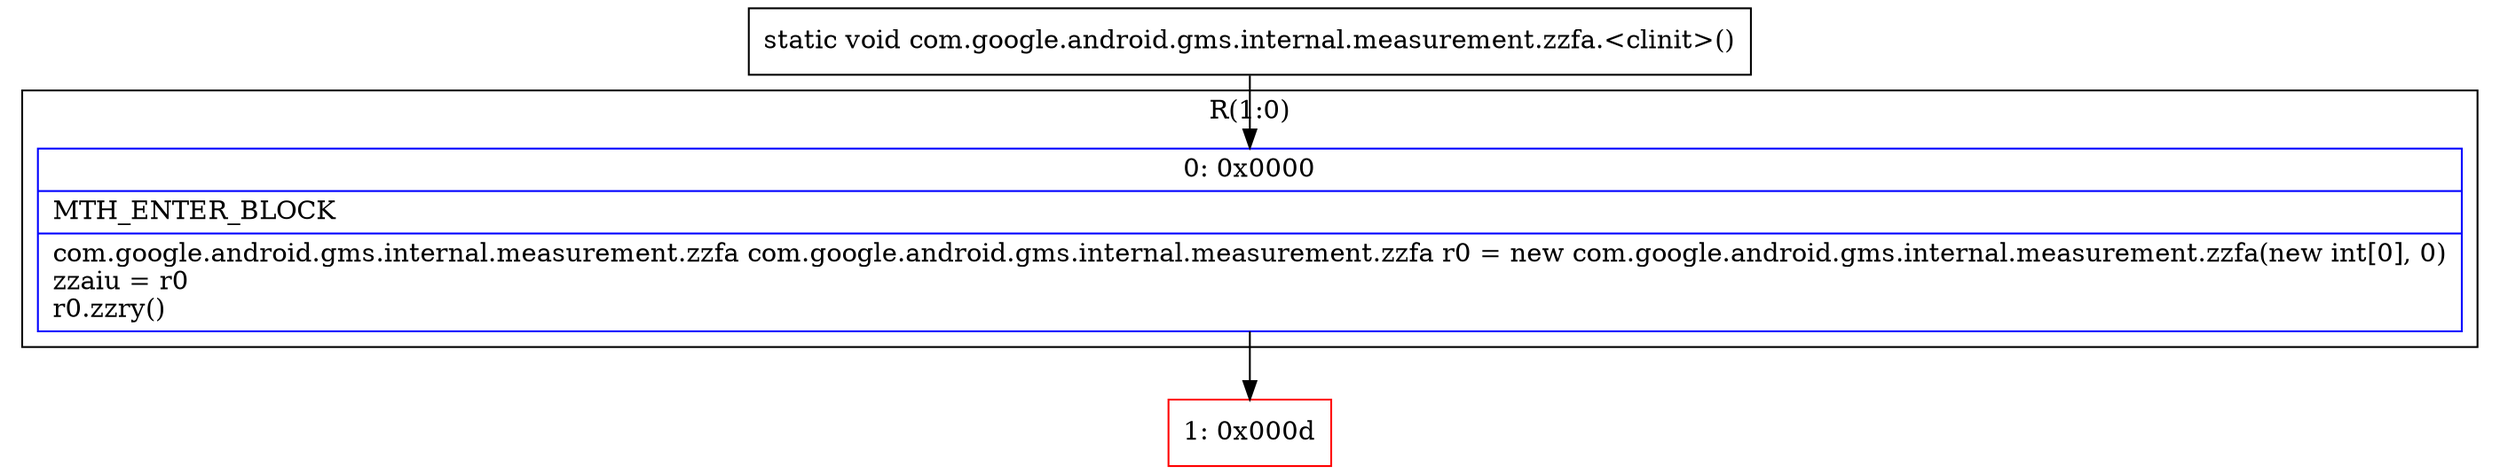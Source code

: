 digraph "CFG forcom.google.android.gms.internal.measurement.zzfa.\<clinit\>()V" {
subgraph cluster_Region_1904932574 {
label = "R(1:0)";
node [shape=record,color=blue];
Node_0 [shape=record,label="{0\:\ 0x0000|MTH_ENTER_BLOCK\l|com.google.android.gms.internal.measurement.zzfa com.google.android.gms.internal.measurement.zzfa r0 = new com.google.android.gms.internal.measurement.zzfa(new int[0], 0)\lzzaiu = r0\lr0.zzry()\l}"];
}
Node_1 [shape=record,color=red,label="{1\:\ 0x000d}"];
MethodNode[shape=record,label="{static void com.google.android.gms.internal.measurement.zzfa.\<clinit\>() }"];
MethodNode -> Node_0;
Node_0 -> Node_1;
}

